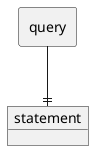 @startuml
allowmixing
skinparam linetype ortho

rectangle "query" as p1
object "statement" as e
p1 --|| e
@enduml